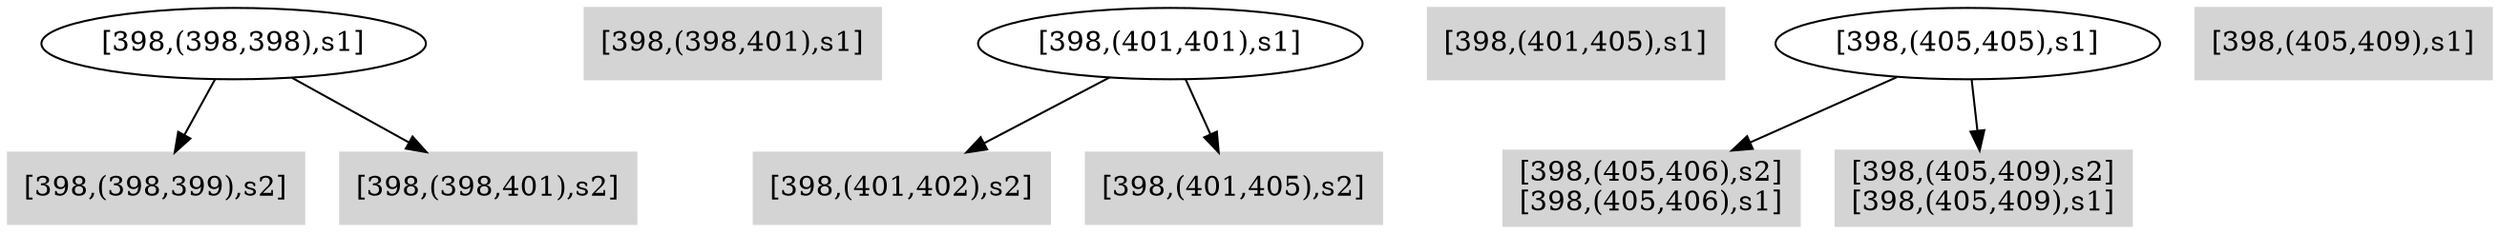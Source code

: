 digraph { 
150 [shape=box,style=filled,color=".0 .0 .83",label="[398,(398,399),s2]"];
151 [shape=box,style=filled,color=".0 .0 .83",label="[398,(398,401),s2]"];
152 [label="[398,(398,398),s1]"];
153 [shape=box,style=filled,color=".0 .0 .83",label="[398,(398,401),s1]"];
154 [shape=box,style=filled,color=".0 .0 .83",label="[398,(401,402),s2]"];
155 [shape=box,style=filled,color=".0 .0 .83",label="[398,(401,405),s2]"];
156 [label="[398,(401,401),s1]"];
157 [shape=box,style=filled,color=".0 .0 .83",label="[398,(401,405),s1]"];
158 [shape=box,style=filled,color=".0 .0 .83",label="[398,(405,406),s2]\n[398,(405,406),s1]"];
159 [shape=box,style=filled,color=".0 .0 .83",label="[398,(405,409),s2]\n[398,(405,409),s1]"];
160 [label="[398,(405,405),s1]"];
161 [shape=box,style=filled,color=".0 .0 .83",label="[398,(405,409),s1]"];
152 -> 150;
152 -> 151;
156 -> 154;
156 -> 155;
160 -> 158;
160 -> 159;
}